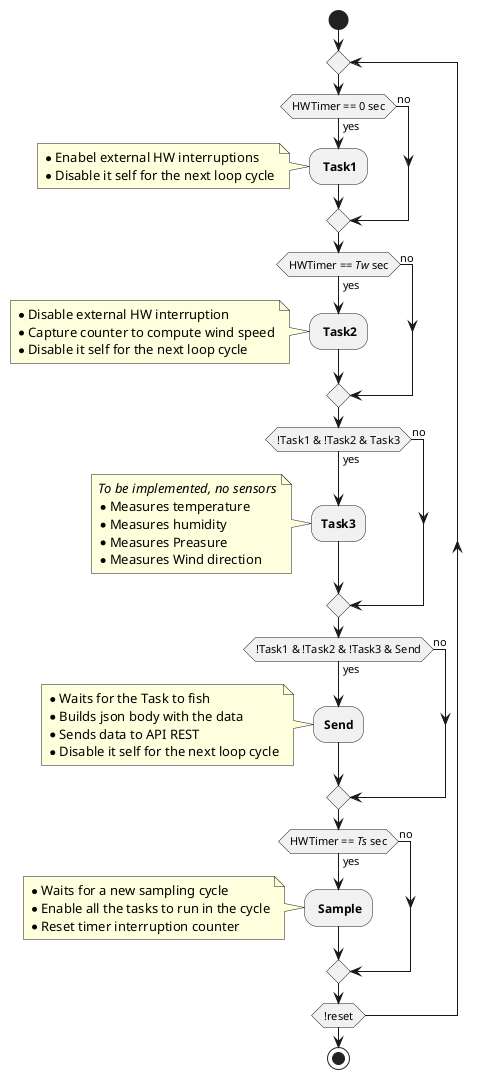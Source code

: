 @startuml

start

repeat
    if (HWTimer == 0 sec) then (yes)
        : **Task1**;
        note left
            * Enabel external HW interruptions
            * Disable it self for the next loop cycle
        endnote
    else (no)
    endif

    if (HWTimer == //Tw// sec) then (yes)
        : **Task2**;
        note left
            * Disable external HW interruption
            * Capture counter to compute wind speed
            * Disable it self for the next loop cycle
        endnote
    else (no)
    endif

    if (!Task1 & !Task2 & Task3) then (yes)
        :**Task3**;
        note left
            //To be implemented, no sensors//
            * Measures temperature
            * Measures humidity
            * Measures Preasure
            * Measures Wind direction
        endnote
    else (no)
    endif
    

    if (!Task1 & !Task2 & !Task3 & Send) then (yes)
        :**Send**;
        note left
            * Waits for the Task to fish
            * Builds json body with the data
            * Sends data to API REST
            * Disable it self for the next loop cycle
        endnote
    else (no)
    endif

    if (HWTimer == //Ts// sec) then (yes)
        : **Sample**;
        note left
            * Waits for a new sampling cycle
            * Enable all the tasks to run in the cycle
            * Reset timer interruption counter
        endnote
    else (no)
    endif

repeat while (!reset)

stop


@enduml